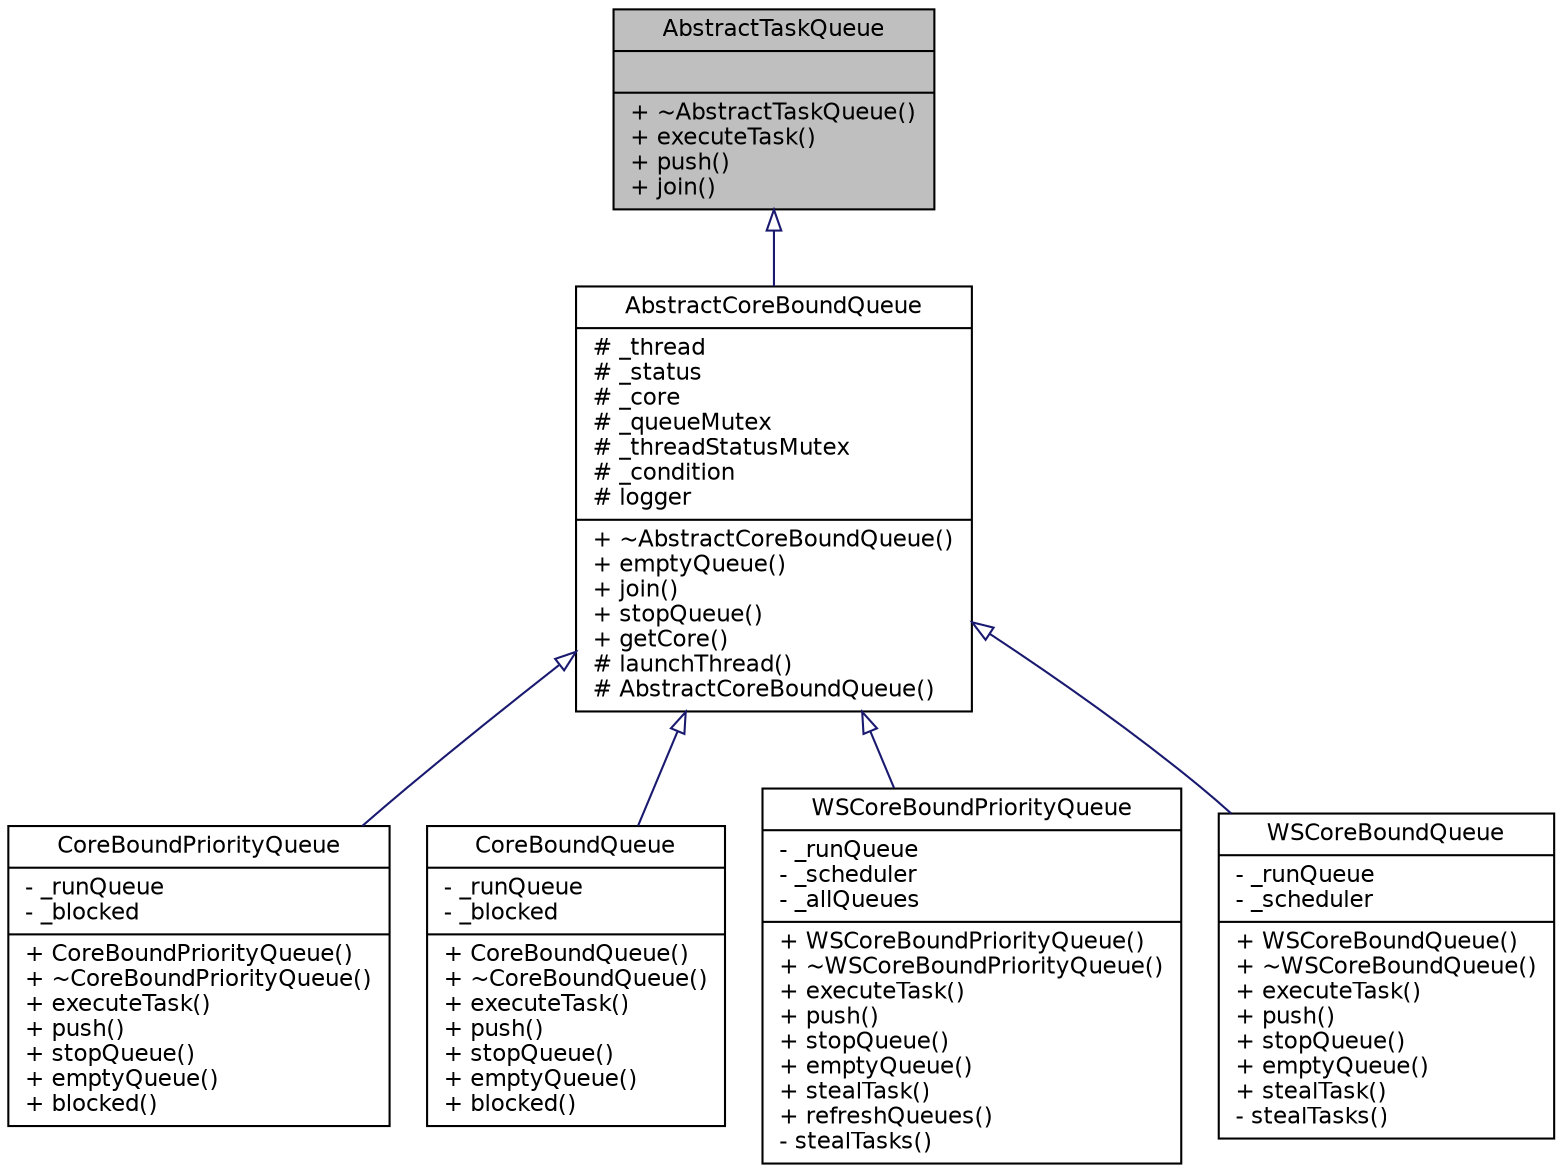 digraph "AbstractTaskQueue"
{
  edge [fontname="Helvetica",fontsize="11",labelfontname="Helvetica",labelfontsize="11"];
  node [fontname="Helvetica",fontsize="11",shape=record];
  Node1 [label="{AbstractTaskQueue\n||+ ~AbstractTaskQueue()\l+ executeTask()\l+ push()\l+ join()\l}",height=0.2,width=0.4,color="black", fillcolor="grey75", style="filled" fontcolor="black"];
  Node1 -> Node2 [dir="back",color="midnightblue",fontsize="11",style="solid",arrowtail="onormal",fontname="Helvetica"];
  Node2 [label="{AbstractCoreBoundQueue\n|# _thread\l# _status\l# _core\l# _queueMutex\l# _threadStatusMutex\l# _condition\l# logger\l|+ ~AbstractCoreBoundQueue()\l+ emptyQueue()\l+ join()\l+ stopQueue()\l+ getCore()\l# launchThread()\l# AbstractCoreBoundQueue()\l}",height=0.2,width=0.4,color="black", fillcolor="white", style="filled",URL="$class_abstract_core_bound_queue.html"];
  Node2 -> Node3 [dir="back",color="midnightblue",fontsize="11",style="solid",arrowtail="onormal",fontname="Helvetica"];
  Node3 [label="{CoreBoundPriorityQueue\n|- _runQueue\l- _blocked\l|+ CoreBoundPriorityQueue()\l+ ~CoreBoundPriorityQueue()\l+ executeTask()\l+ push()\l+ stopQueue()\l+ emptyQueue()\l+ blocked()\l}",height=0.2,width=0.4,color="black", fillcolor="white", style="filled",URL="$class_core_bound_priority_queue.html"];
  Node2 -> Node4 [dir="back",color="midnightblue",fontsize="11",style="solid",arrowtail="onormal",fontname="Helvetica"];
  Node4 [label="{CoreBoundQueue\n|- _runQueue\l- _blocked\l|+ CoreBoundQueue()\l+ ~CoreBoundQueue()\l+ executeTask()\l+ push()\l+ stopQueue()\l+ emptyQueue()\l+ blocked()\l}",height=0.2,width=0.4,color="black", fillcolor="white", style="filled",URL="$class_core_bound_queue.html"];
  Node2 -> Node5 [dir="back",color="midnightblue",fontsize="11",style="solid",arrowtail="onormal",fontname="Helvetica"];
  Node5 [label="{WSCoreBoundPriorityQueue\n|- _runQueue\l- _scheduler\l- _allQueues\l|+ WSCoreBoundPriorityQueue()\l+ ~WSCoreBoundPriorityQueue()\l+ executeTask()\l+ push()\l+ stopQueue()\l+ emptyQueue()\l+ stealTask()\l+ refreshQueues()\l- stealTasks()\l}",height=0.2,width=0.4,color="black", fillcolor="white", style="filled",URL="$class_w_s_core_bound_priority_queue.html"];
  Node2 -> Node6 [dir="back",color="midnightblue",fontsize="11",style="solid",arrowtail="onormal",fontname="Helvetica"];
  Node6 [label="{WSCoreBoundQueue\n|- _runQueue\l- _scheduler\l|+ WSCoreBoundQueue()\l+ ~WSCoreBoundQueue()\l+ executeTask()\l+ push()\l+ stopQueue()\l+ emptyQueue()\l+ stealTask()\l- stealTasks()\l}",height=0.2,width=0.4,color="black", fillcolor="white", style="filled",URL="$class_w_s_core_bound_queue.html"];
}
